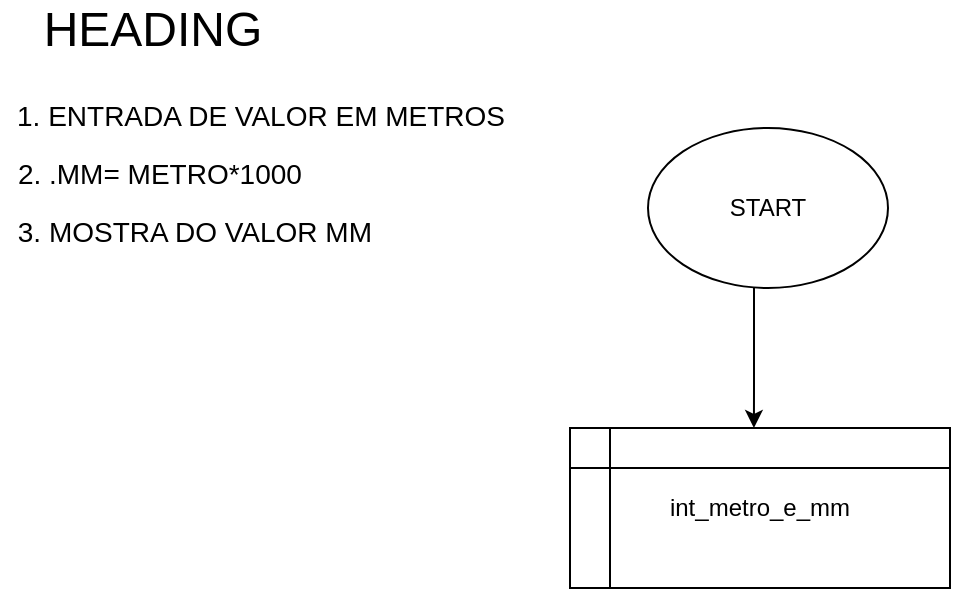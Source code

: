 <mxfile version="16.5.6" type="device"><diagram id="yreOvH2DTRYZeVVrt0Zg" name="Page-1"><mxGraphModel dx="1248" dy="706" grid="1" gridSize="10" guides="1" tooltips="1" connect="1" arrows="1" fold="1" page="1" pageScale="1" pageWidth="827" pageHeight="1169" math="0" shadow="0"><root><mxCell id="0"/><mxCell id="1" parent="0"/><mxCell id="vzsbjOU-0Vz-5-o5uQhg-1" value="START" style="ellipse;whiteSpace=wrap;html=1;" parent="1" vertex="1"><mxGeometry x="354" y="120" width="120" height="80" as="geometry"/></mxCell><mxCell id="vzsbjOU-0Vz-5-o5uQhg-2" value="int_metro_e_mm" style="shape=internalStorage;whiteSpace=wrap;html=1;backgroundOutline=1;" parent="1" vertex="1"><mxGeometry x="315" y="270" width="190" height="80" as="geometry"/></mxCell><mxCell id="DFDucLwS4CKIMu_v9Jeg-1" value="" style="endArrow=classic;html=1;rounded=0;entryX=0.184;entryY=0;entryDx=0;entryDy=0;entryPerimeter=0;" parent="1" edge="1"><mxGeometry width="50" height="50" relative="1" as="geometry"><mxPoint x="407" y="200" as="sourcePoint"/><mxPoint x="406.96" y="270" as="targetPoint"/><Array as="points"><mxPoint x="407" y="250"/></Array></mxGeometry></mxCell><mxCell id="DFDucLwS4CKIMu_v9Jeg-2" value="&lt;font style=&quot;font-size: 24px&quot;&gt;HEADING&lt;/font&gt;" style="text;html=1;align=center;verticalAlign=middle;resizable=0;points=[];autosize=1;strokeColor=none;fillColor=none;" parent="1" vertex="1"><mxGeometry x="46" y="61" width="120" height="20" as="geometry"/></mxCell><mxCell id="PbtLbF7VtyCsWYXX4P2x-1" value="&lt;font style=&quot;font-size: 14px&quot;&gt;1. ENTRADA DE VALOR EM METROS&lt;br&gt;2. .MM= METRO*1000&amp;nbsp; &amp;nbsp; &amp;nbsp; &amp;nbsp; &amp;nbsp; &amp;nbsp; &amp;nbsp; &amp;nbsp; &amp;nbsp; &amp;nbsp; &amp;nbsp; &amp;nbsp; &amp;nbsp;&amp;nbsp;&lt;br&gt;3. MOSTRA DO VALOR MM&amp;nbsp; &amp;nbsp; &amp;nbsp; &amp;nbsp; &amp;nbsp; &amp;nbsp; &amp;nbsp; &amp;nbsp; &amp;nbsp;&lt;br&gt;&lt;/font&gt;" style="text;html=1;align=center;verticalAlign=middle;resizable=0;points=[];autosize=1;strokeColor=none;fillColor=none;fontSize=24;" vertex="1" parent="1"><mxGeometry x="30" y="90" width="260" height="100" as="geometry"/></mxCell></root></mxGraphModel></diagram></mxfile>